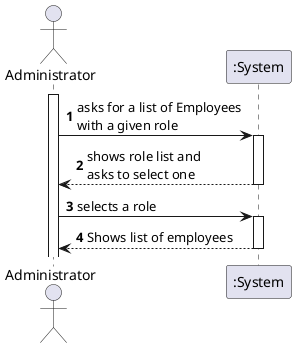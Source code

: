 @startuml
'https://plantuml.com/sequence-diagram

autonumber

actor "Administrator" as ADM
activate ADM
ADM -> ":System" : asks for a list of Employees\nwith a given role

activate ":System"

ADM <-- ":System": shows role list and\nasks to select one
deactivate ":System"

ADM -> ":System": selects a role
activate ":System"
ADM <-- ":System": Shows list of employees
deactivate ":System"

@enduml